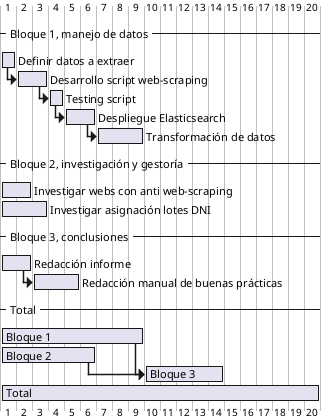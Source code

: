 @startgantt
-- Bloque 1, manejo de datos --
[Definir datos a extraer] lasts 1 days
[Desarrollo script web-scraping] lasts 2 days
[Testing script] lasts 1 days
[Despliegue Elasticsearch] lasts 2 days
[Transformación de datos] lasts 3 days
[Definir datos a extraer] --> [Desarrollo script web-scraping]
[Desarrollo script web-scraping] --> [Testing script]
[Testing script] --> [Despliegue Elasticsearch]
[Despliegue Elasticsearch] --> [Transformación de datos]
-- Bloque 2, investigación y gestoría --
[Investigar webs con anti web-scraping] lasts 2 days
[Investigar asignación lotes DNI] lasts 3 days
-- Bloque 3, conclusiones --
[Redacción informe] lasts 2 days
[Redacción manual de buenas prácticas] lasts 3 days
[Redacción informe] --> [Redacción manual de buenas prácticas]
-- Total --
[Bloque 1] lasts 9 days
[Bloque 2] lasts 6 days
[Bloque 3] lasts 5 days
[Total] lasts 20 days
[Bloque 1] --> [Bloque 3]
[Bloque 2] --> [Bloque 3]
@endgantt
